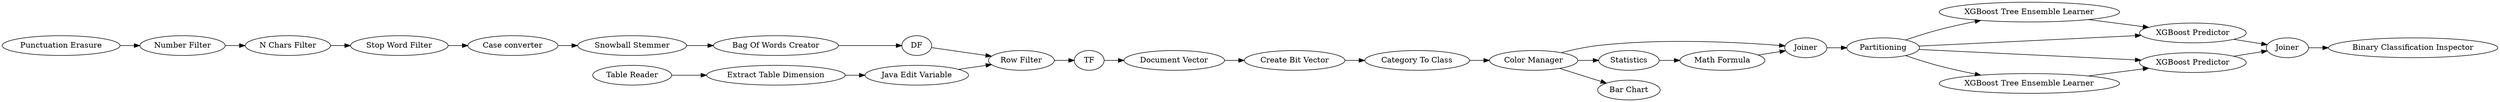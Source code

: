 digraph {
	361 -> 275
	374 -> 375
	380 -> 66
	71 -> 12
	277 -> 363
	292 -> 361
	276 -> 373
	68 -> 70
	277 -> 377
	30 -> 31
	29 -> 30
	277 -> 299
	69 -> 33
	31 -> 69
	33 -> 34
	375 -> 277
	66 -> 67
	363 -> 299
	276 -> 375
	373 -> 374
	378 -> 362
	70 -> 71
	34 -> 68
	12 -> 292
	299 -> 378
	376 -> 377
	67 -> 71
	277 -> 376
	377 -> 378
	275 -> 276
	276 -> 381
	374 [label="Math Formula"]
	292 [label="Document Vector"]
	377 [label="XGBoost Predictor"]
	275 [label="Category To Class"]
	381 [label="Bar Chart"]
	363 [label="XGBoost Tree Ensemble Learner"]
	277 [label=Partitioning]
	31 [label="N Chars Filter"]
	373 [label=Statistics]
	376 [label="XGBoost Tree Ensemble Learner"]
	361 [label="Create Bit Vector"]
	12 [label=TF]
	299 [label="XGBoost Predictor"]
	68 [label="Bag Of Words Creator"]
	67 [label="Java Edit Variable"]
	378 [label=Joiner]
	380 [label="Table Reader"]
	375 [label=Joiner]
	34 [label="Snowball Stemmer"]
	66 [label="Extract Table Dimension"]
	29 [label="Punctuation Erasure"]
	70 [label=DF]
	69 [label="Stop Word Filter"]
	71 [label="Row Filter"]
	362 [label="Binary Classification Inspector"]
	276 [label="Color Manager"]
	33 [label="Case converter"]
	30 [label="Number Filter"]
	rankdir=LR
}
